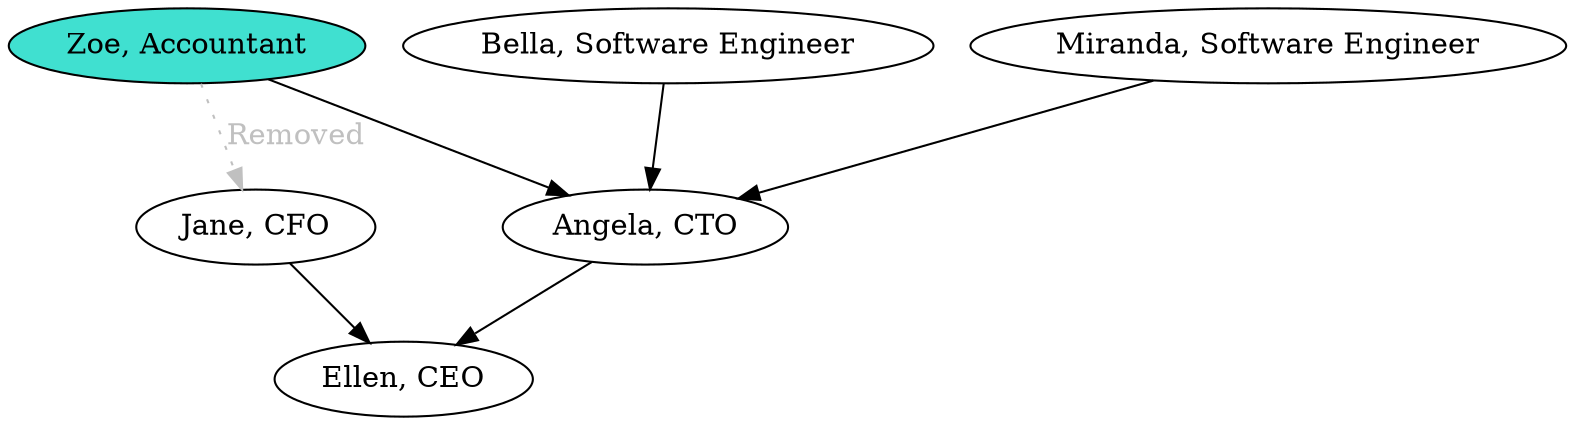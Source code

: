digraph {
  ceo[label="Ellen, CEO"];
  cfo[label="Jane, CFO"];
  cto[label="Angela, CTO"];
  engineer_1[label="Bella, Software Engineer"];
  engineer_2[label="Miranda, Software Engineer"];
  accountant_1[label="Zoe, Accountant", fillcolor="turquoise", style="filled"];


  cto-> ceo;
  cfo -> ceo;
  engineer_1 -> cto;
  engineer_2 -> cto;
  accountant_1 -> cfo[style="dotted", label="Removed", color="gray", fontcolor="grey"];
  accountant_1 -> cto;
}
